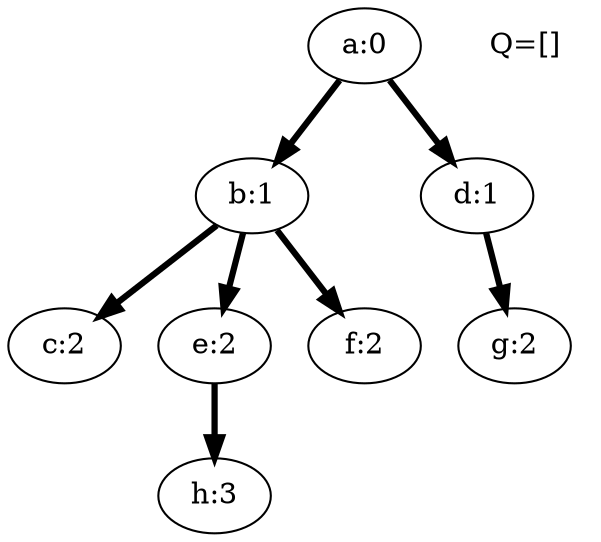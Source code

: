 Digraph {
a [ label="a:0" ];
b [ label="b:1" ];
c [ label="c:2" ];
d [ label="d:1" ];
e [ label="e:2" ];
f [ label="f:2" ];
g [ label="g:2" ];
h [ label="h:3" ];
a->b[label="", penwidth=3];
a->d[label="", penwidth=3];
b->c[label="", penwidth=3];
b->e[label="", penwidth=3];
b->f[label="", penwidth=3];
d->g[label="", penwidth=3];
e->h[label="", penwidth=3];
legend[label="Q=[]", color=white];
}